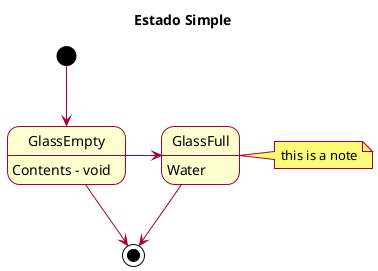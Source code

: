 @startuml Samples

skin rose
skinparam classFontName Calibri
skinparam shadowing false

title Estado Simple

[*] --> GlassEmpty
GlassEmpty --> [*]
GlassEmpty : Contents - void

GlassEmpty -> GlassFull
GlassFull : Water
GlassFull --> [*]

note right
this is a note
end note

@enduml